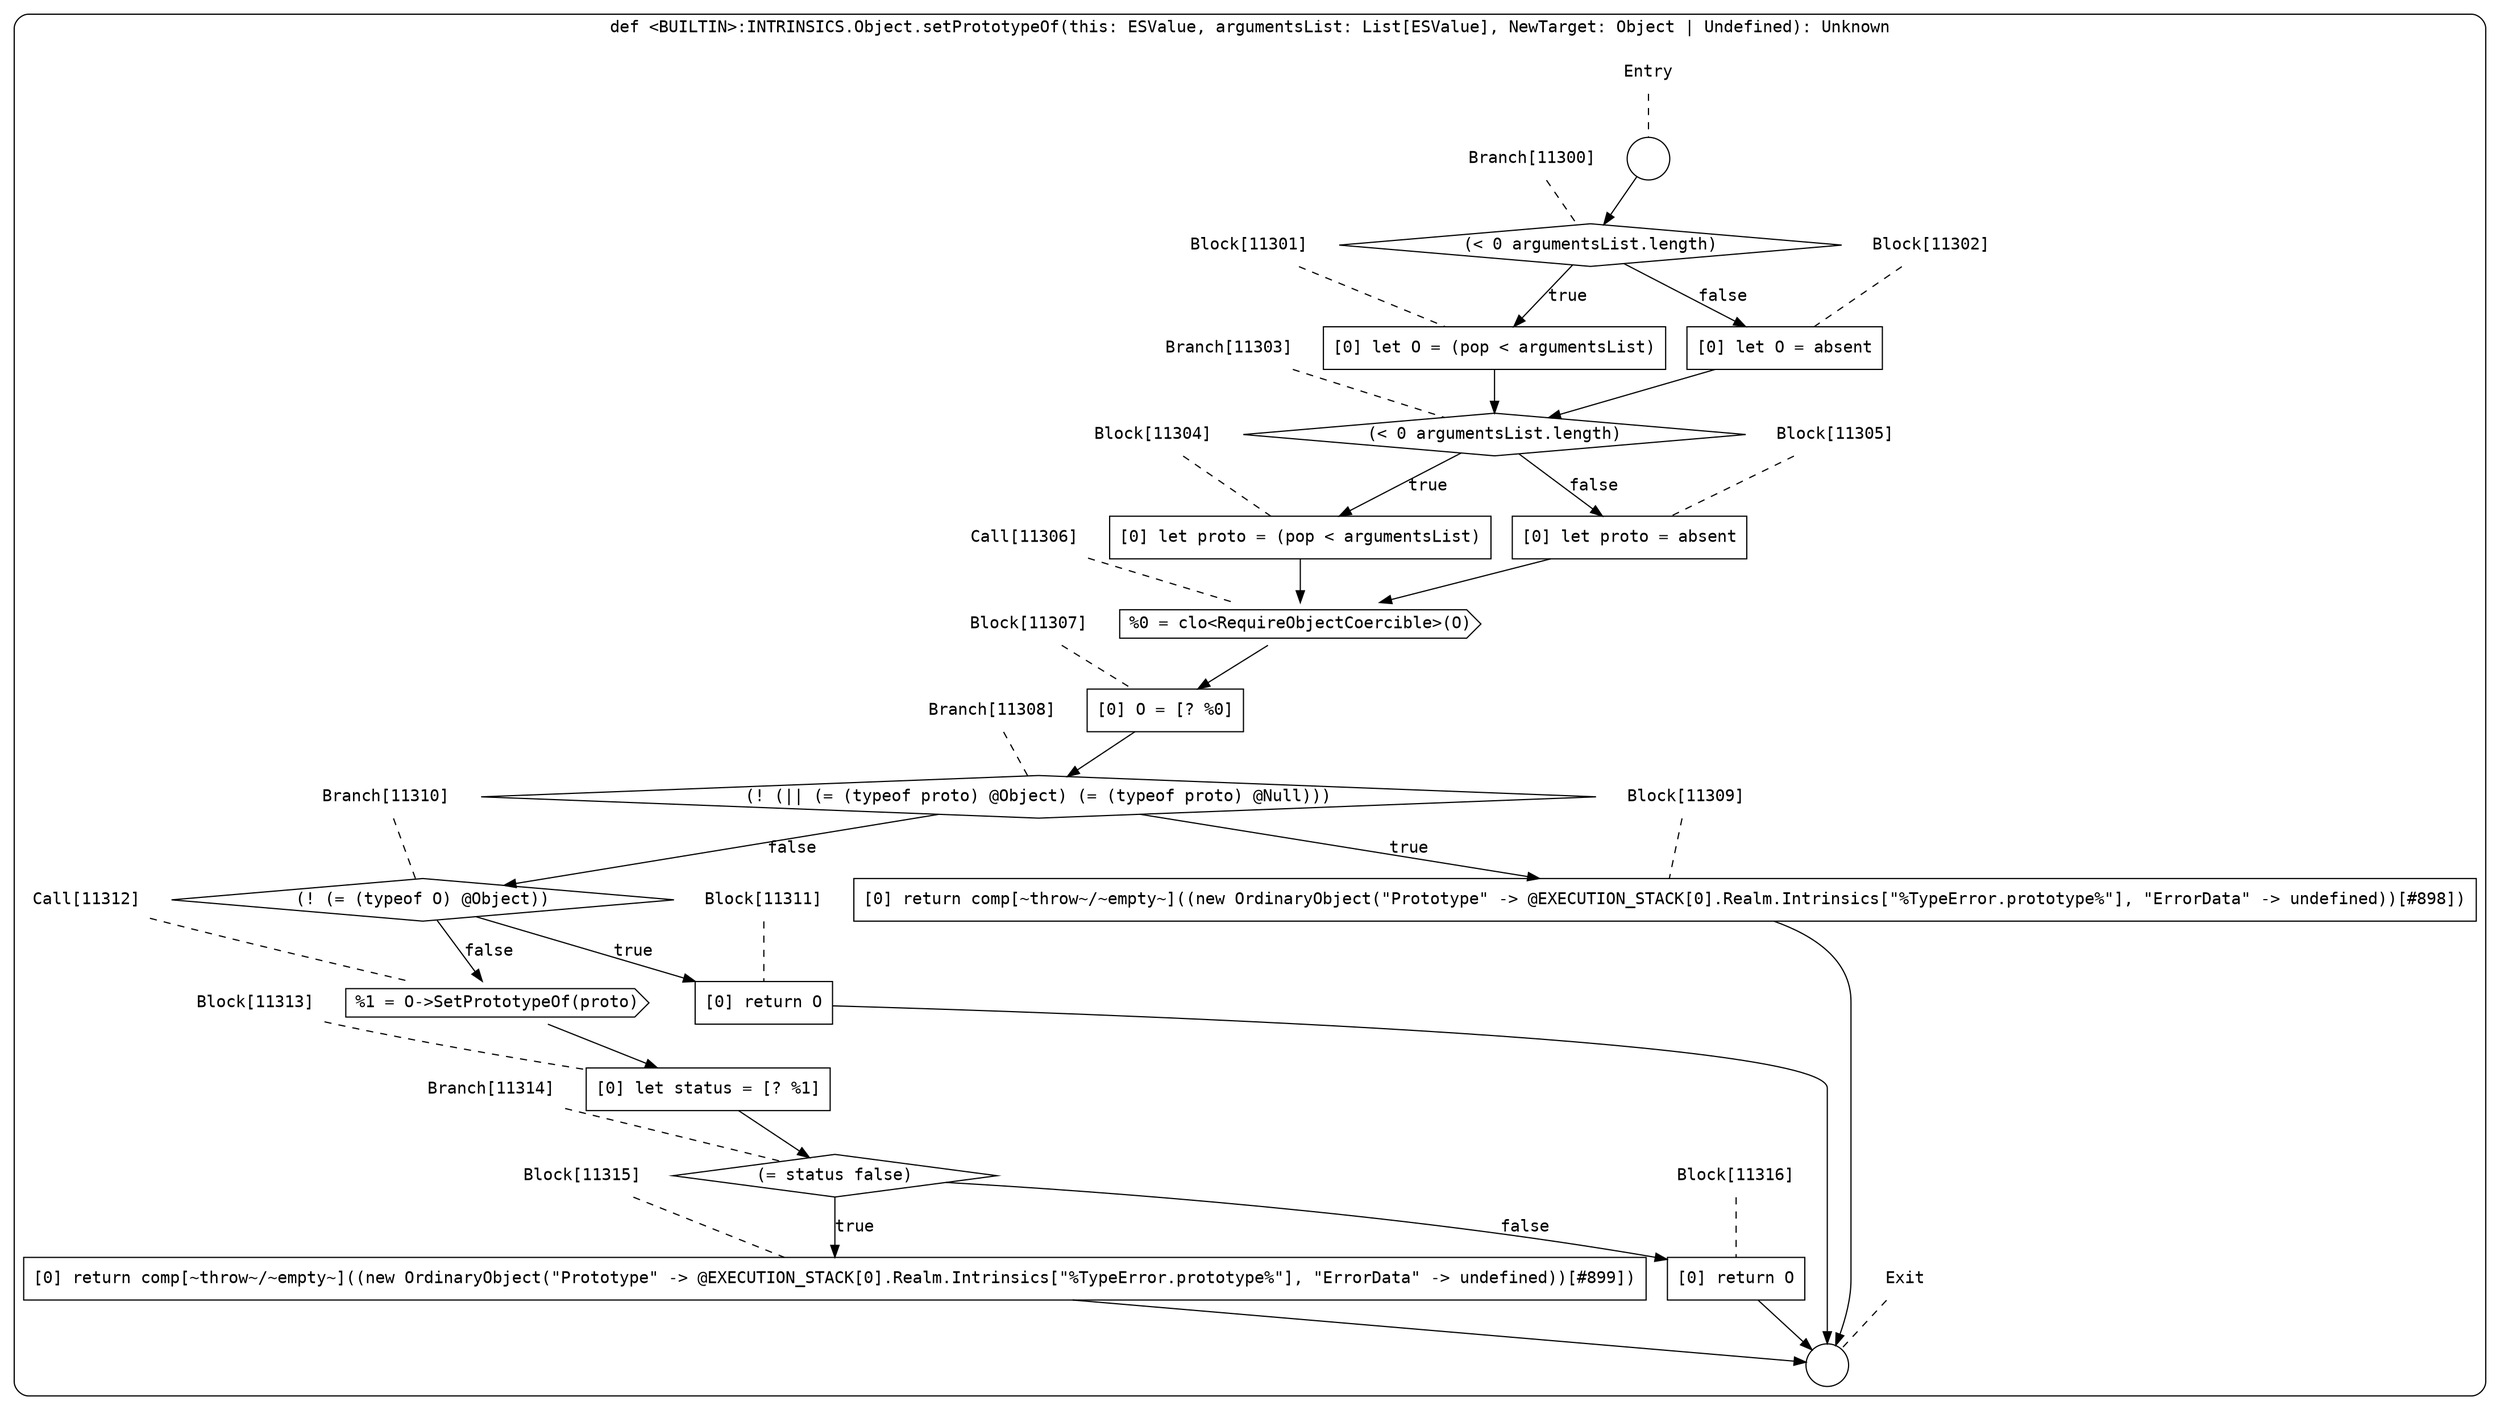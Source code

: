 digraph {
  graph [fontname = "Consolas"]
  node [fontname = "Consolas"]
  edge [fontname = "Consolas"]
  subgraph cluster2019 {
    label = "def <BUILTIN>:INTRINSICS.Object.setPrototypeOf(this: ESValue, argumentsList: List[ESValue], NewTarget: Object | Undefined): Unknown"
    style = rounded
    cluster2019_entry_name [shape=none, label=<<font color="black">Entry</font>>]
    cluster2019_entry_name -> cluster2019_entry [arrowhead=none, color="black", style=dashed]
    cluster2019_entry [shape=circle label=" " color="black" fillcolor="white" style=filled]
    cluster2019_entry -> node11300 [color="black"]
    cluster2019_exit_name [shape=none, label=<<font color="black">Exit</font>>]
    cluster2019_exit_name -> cluster2019_exit [arrowhead=none, color="black", style=dashed]
    cluster2019_exit [shape=circle label=" " color="black" fillcolor="white" style=filled]
    node11300_name [shape=none, label=<<font color="black">Branch[11300]</font>>]
    node11300_name -> node11300 [arrowhead=none, color="black", style=dashed]
    node11300 [shape=diamond, label=<<font color="black">(&lt; 0 argumentsList.length)</font>> color="black" fillcolor="white", style=filled]
    node11300 -> node11301 [label=<<font color="black">true</font>> color="black"]
    node11300 -> node11302 [label=<<font color="black">false</font>> color="black"]
    node11301_name [shape=none, label=<<font color="black">Block[11301]</font>>]
    node11301_name -> node11301 [arrowhead=none, color="black", style=dashed]
    node11301 [shape=box, label=<<font color="black">[0] let O = (pop &lt; argumentsList)<BR ALIGN="LEFT"/></font>> color="black" fillcolor="white", style=filled]
    node11301 -> node11303 [color="black"]
    node11302_name [shape=none, label=<<font color="black">Block[11302]</font>>]
    node11302_name -> node11302 [arrowhead=none, color="black", style=dashed]
    node11302 [shape=box, label=<<font color="black">[0] let O = absent<BR ALIGN="LEFT"/></font>> color="black" fillcolor="white", style=filled]
    node11302 -> node11303 [color="black"]
    node11303_name [shape=none, label=<<font color="black">Branch[11303]</font>>]
    node11303_name -> node11303 [arrowhead=none, color="black", style=dashed]
    node11303 [shape=diamond, label=<<font color="black">(&lt; 0 argumentsList.length)</font>> color="black" fillcolor="white", style=filled]
    node11303 -> node11304 [label=<<font color="black">true</font>> color="black"]
    node11303 -> node11305 [label=<<font color="black">false</font>> color="black"]
    node11304_name [shape=none, label=<<font color="black">Block[11304]</font>>]
    node11304_name -> node11304 [arrowhead=none, color="black", style=dashed]
    node11304 [shape=box, label=<<font color="black">[0] let proto = (pop &lt; argumentsList)<BR ALIGN="LEFT"/></font>> color="black" fillcolor="white", style=filled]
    node11304 -> node11306 [color="black"]
    node11305_name [shape=none, label=<<font color="black">Block[11305]</font>>]
    node11305_name -> node11305 [arrowhead=none, color="black", style=dashed]
    node11305 [shape=box, label=<<font color="black">[0] let proto = absent<BR ALIGN="LEFT"/></font>> color="black" fillcolor="white", style=filled]
    node11305 -> node11306 [color="black"]
    node11306_name [shape=none, label=<<font color="black">Call[11306]</font>>]
    node11306_name -> node11306 [arrowhead=none, color="black", style=dashed]
    node11306 [shape=cds, label=<<font color="black">%0 = clo&lt;RequireObjectCoercible&gt;(O)</font>> color="black" fillcolor="white", style=filled]
    node11306 -> node11307 [color="black"]
    node11307_name [shape=none, label=<<font color="black">Block[11307]</font>>]
    node11307_name -> node11307 [arrowhead=none, color="black", style=dashed]
    node11307 [shape=box, label=<<font color="black">[0] O = [? %0]<BR ALIGN="LEFT"/></font>> color="black" fillcolor="white", style=filled]
    node11307 -> node11308 [color="black"]
    node11308_name [shape=none, label=<<font color="black">Branch[11308]</font>>]
    node11308_name -> node11308 [arrowhead=none, color="black", style=dashed]
    node11308 [shape=diamond, label=<<font color="black">(! (|| (= (typeof proto) @Object) (= (typeof proto) @Null)))</font>> color="black" fillcolor="white", style=filled]
    node11308 -> node11309 [label=<<font color="black">true</font>> color="black"]
    node11308 -> node11310 [label=<<font color="black">false</font>> color="black"]
    node11309_name [shape=none, label=<<font color="black">Block[11309]</font>>]
    node11309_name -> node11309 [arrowhead=none, color="black", style=dashed]
    node11309 [shape=box, label=<<font color="black">[0] return comp[~throw~/~empty~]((new OrdinaryObject(&quot;Prototype&quot; -&gt; @EXECUTION_STACK[0].Realm.Intrinsics[&quot;%TypeError.prototype%&quot;], &quot;ErrorData&quot; -&gt; undefined))[#898])<BR ALIGN="LEFT"/></font>> color="black" fillcolor="white", style=filled]
    node11309 -> cluster2019_exit [color="black"]
    node11310_name [shape=none, label=<<font color="black">Branch[11310]</font>>]
    node11310_name -> node11310 [arrowhead=none, color="black", style=dashed]
    node11310 [shape=diamond, label=<<font color="black">(! (= (typeof O) @Object))</font>> color="black" fillcolor="white", style=filled]
    node11310 -> node11311 [label=<<font color="black">true</font>> color="black"]
    node11310 -> node11312 [label=<<font color="black">false</font>> color="black"]
    node11311_name [shape=none, label=<<font color="black">Block[11311]</font>>]
    node11311_name -> node11311 [arrowhead=none, color="black", style=dashed]
    node11311 [shape=box, label=<<font color="black">[0] return O<BR ALIGN="LEFT"/></font>> color="black" fillcolor="white", style=filled]
    node11311 -> cluster2019_exit [color="black"]
    node11312_name [shape=none, label=<<font color="black">Call[11312]</font>>]
    node11312_name -> node11312 [arrowhead=none, color="black", style=dashed]
    node11312 [shape=cds, label=<<font color="black">%1 = O-&gt;SetPrototypeOf(proto)</font>> color="black" fillcolor="white", style=filled]
    node11312 -> node11313 [color="black"]
    node11313_name [shape=none, label=<<font color="black">Block[11313]</font>>]
    node11313_name -> node11313 [arrowhead=none, color="black", style=dashed]
    node11313 [shape=box, label=<<font color="black">[0] let status = [? %1]<BR ALIGN="LEFT"/></font>> color="black" fillcolor="white", style=filled]
    node11313 -> node11314 [color="black"]
    node11314_name [shape=none, label=<<font color="black">Branch[11314]</font>>]
    node11314_name -> node11314 [arrowhead=none, color="black", style=dashed]
    node11314 [shape=diamond, label=<<font color="black">(= status false)</font>> color="black" fillcolor="white", style=filled]
    node11314 -> node11315 [label=<<font color="black">true</font>> color="black"]
    node11314 -> node11316 [label=<<font color="black">false</font>> color="black"]
    node11315_name [shape=none, label=<<font color="black">Block[11315]</font>>]
    node11315_name -> node11315 [arrowhead=none, color="black", style=dashed]
    node11315 [shape=box, label=<<font color="black">[0] return comp[~throw~/~empty~]((new OrdinaryObject(&quot;Prototype&quot; -&gt; @EXECUTION_STACK[0].Realm.Intrinsics[&quot;%TypeError.prototype%&quot;], &quot;ErrorData&quot; -&gt; undefined))[#899])<BR ALIGN="LEFT"/></font>> color="black" fillcolor="white", style=filled]
    node11315 -> cluster2019_exit [color="black"]
    node11316_name [shape=none, label=<<font color="black">Block[11316]</font>>]
    node11316_name -> node11316 [arrowhead=none, color="black", style=dashed]
    node11316 [shape=box, label=<<font color="black">[0] return O<BR ALIGN="LEFT"/></font>> color="black" fillcolor="white", style=filled]
    node11316 -> cluster2019_exit [color="black"]
  }
}